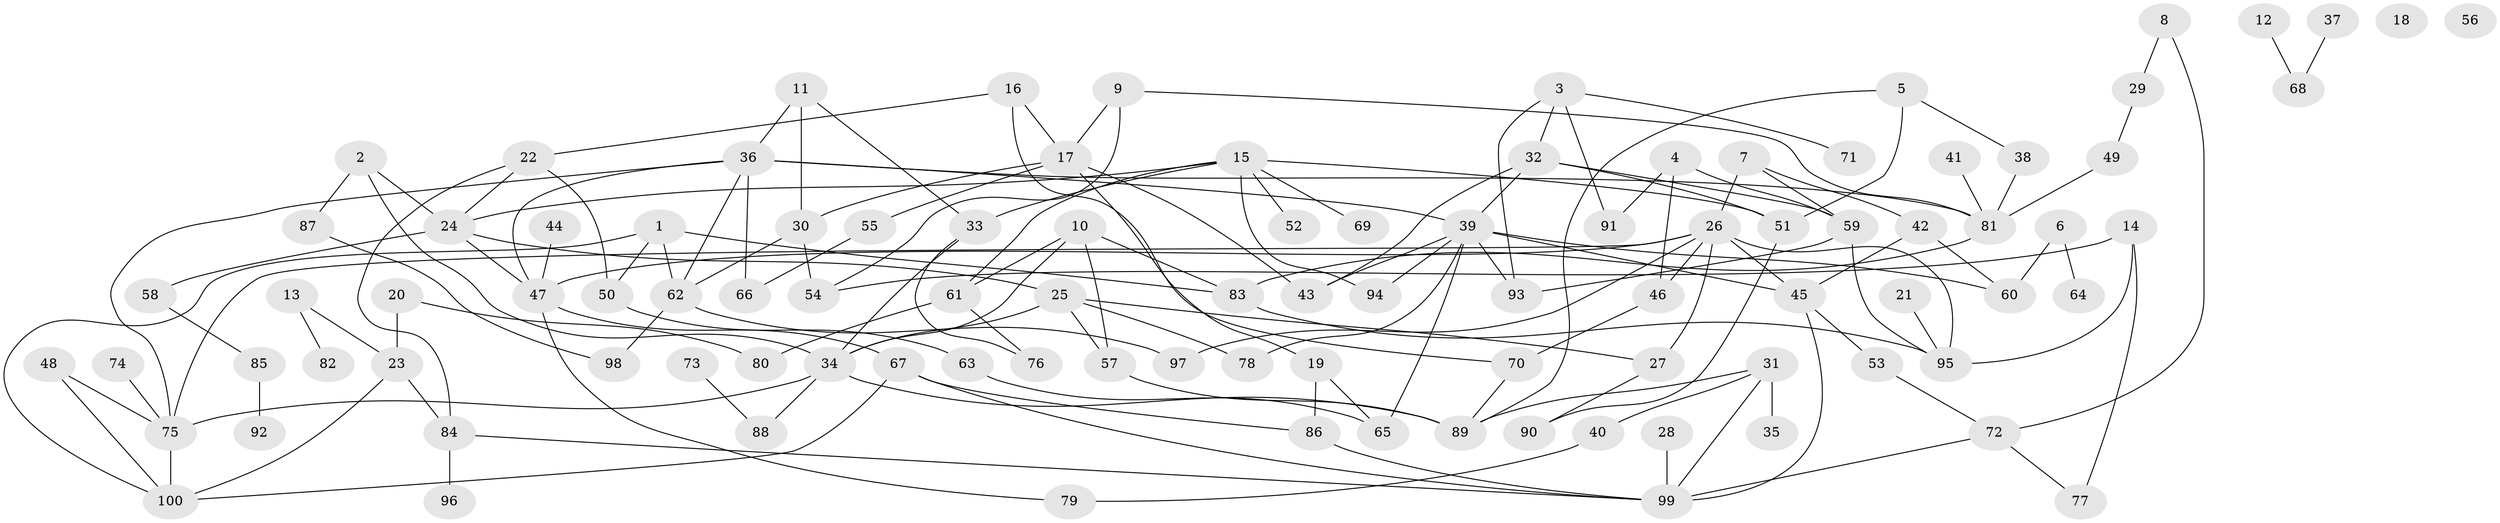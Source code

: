 // coarse degree distribution, {5: 0.07142857142857142, 3: 0.14285714285714285, 4: 0.11428571428571428, 1: 0.17142857142857143, 9: 0.02857142857142857, 2: 0.2714285714285714, 6: 0.07142857142857142, 8: 0.014285714285714285, 0: 0.02857142857142857, 7: 0.05714285714285714, 10: 0.014285714285714285, 11: 0.014285714285714285}
// Generated by graph-tools (version 1.1) at 2025/23/03/03/25 07:23:30]
// undirected, 100 vertices, 153 edges
graph export_dot {
graph [start="1"]
  node [color=gray90,style=filled];
  1;
  2;
  3;
  4;
  5;
  6;
  7;
  8;
  9;
  10;
  11;
  12;
  13;
  14;
  15;
  16;
  17;
  18;
  19;
  20;
  21;
  22;
  23;
  24;
  25;
  26;
  27;
  28;
  29;
  30;
  31;
  32;
  33;
  34;
  35;
  36;
  37;
  38;
  39;
  40;
  41;
  42;
  43;
  44;
  45;
  46;
  47;
  48;
  49;
  50;
  51;
  52;
  53;
  54;
  55;
  56;
  57;
  58;
  59;
  60;
  61;
  62;
  63;
  64;
  65;
  66;
  67;
  68;
  69;
  70;
  71;
  72;
  73;
  74;
  75;
  76;
  77;
  78;
  79;
  80;
  81;
  82;
  83;
  84;
  85;
  86;
  87;
  88;
  89;
  90;
  91;
  92;
  93;
  94;
  95;
  96;
  97;
  98;
  99;
  100;
  1 -- 50;
  1 -- 62;
  1 -- 83;
  1 -- 100;
  2 -- 24;
  2 -- 34;
  2 -- 87;
  3 -- 32;
  3 -- 71;
  3 -- 91;
  3 -- 93;
  4 -- 46;
  4 -- 59;
  4 -- 91;
  5 -- 38;
  5 -- 51;
  5 -- 89;
  6 -- 60;
  6 -- 64;
  7 -- 26;
  7 -- 42;
  7 -- 59;
  8 -- 29;
  8 -- 72;
  9 -- 17;
  9 -- 54;
  9 -- 81;
  10 -- 34;
  10 -- 57;
  10 -- 61;
  10 -- 83;
  11 -- 30;
  11 -- 33;
  11 -- 36;
  12 -- 68;
  13 -- 23;
  13 -- 82;
  14 -- 54;
  14 -- 77;
  14 -- 95;
  15 -- 24;
  15 -- 33;
  15 -- 51;
  15 -- 52;
  15 -- 61;
  15 -- 69;
  15 -- 94;
  16 -- 17;
  16 -- 22;
  16 -- 70;
  17 -- 19;
  17 -- 30;
  17 -- 43;
  17 -- 55;
  19 -- 65;
  19 -- 86;
  20 -- 23;
  20 -- 80;
  21 -- 95;
  22 -- 24;
  22 -- 50;
  22 -- 84;
  23 -- 84;
  23 -- 100;
  24 -- 25;
  24 -- 47;
  24 -- 58;
  25 -- 27;
  25 -- 34;
  25 -- 57;
  25 -- 78;
  26 -- 27;
  26 -- 45;
  26 -- 46;
  26 -- 47;
  26 -- 75;
  26 -- 95;
  26 -- 97;
  27 -- 90;
  28 -- 99;
  29 -- 49;
  30 -- 54;
  30 -- 62;
  31 -- 35;
  31 -- 40;
  31 -- 89;
  31 -- 99;
  32 -- 39;
  32 -- 43;
  32 -- 51;
  32 -- 59;
  33 -- 34;
  33 -- 76;
  34 -- 75;
  34 -- 88;
  34 -- 89;
  36 -- 39;
  36 -- 47;
  36 -- 62;
  36 -- 66;
  36 -- 75;
  36 -- 81;
  37 -- 68;
  38 -- 81;
  39 -- 43;
  39 -- 45;
  39 -- 60;
  39 -- 65;
  39 -- 78;
  39 -- 93;
  39 -- 94;
  40 -- 79;
  41 -- 81;
  42 -- 45;
  42 -- 60;
  44 -- 47;
  45 -- 53;
  45 -- 99;
  46 -- 70;
  47 -- 67;
  47 -- 79;
  48 -- 75;
  48 -- 100;
  49 -- 81;
  50 -- 63;
  51 -- 90;
  53 -- 72;
  55 -- 66;
  57 -- 89;
  58 -- 85;
  59 -- 93;
  59 -- 95;
  61 -- 76;
  61 -- 80;
  62 -- 97;
  62 -- 98;
  63 -- 65;
  67 -- 86;
  67 -- 99;
  67 -- 100;
  70 -- 89;
  72 -- 77;
  72 -- 99;
  73 -- 88;
  74 -- 75;
  75 -- 100;
  81 -- 83;
  83 -- 95;
  84 -- 96;
  84 -- 99;
  85 -- 92;
  86 -- 99;
  87 -- 98;
}
